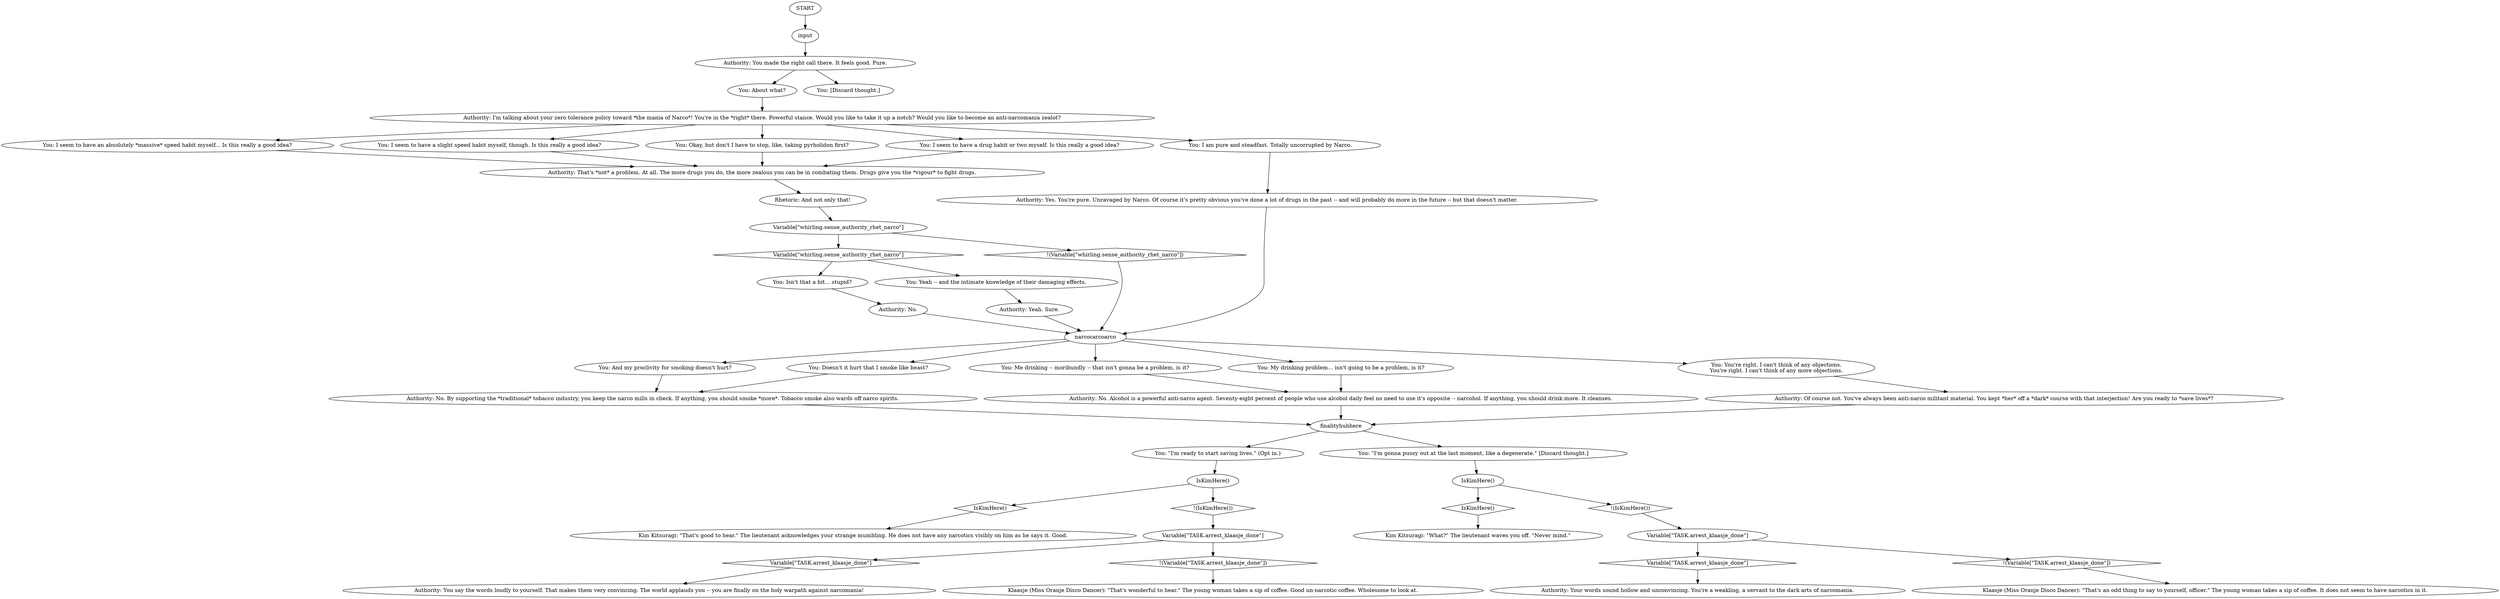 # WHIRLING F3 ORB / narcomania afterthought
# narcomania afterthought
# ==================================================
digraph G {
	  0 [label="START"];
	  1 [label="input"];
	  2 [label="Authority: Of course not. You've always been anti-narco militant material. You kept *her* off a *dark* course with that interjection! Are you ready to *save lives*?"];
	  3 [label="Klaasje (Miss Oranje Disco Dancer): \"That's wonderful to hear.\" The young woman takes a sip of coffee. Good un-narcotic coffee. Wholesome to look at."];
	  4 [label="You: And my proclivity for smoking doesn't hurt?"];
	  5 [label="Authority: You made the right call there. It feels good. Pure."];
	  6 [label="Authority: That's *not* a problem. At all. The more drugs you do, the more zealous you can be in combating them. Drugs give you the *vigour* to fight drugs."];
	  7 [label="You: Doesn't it hurt that I smoke like beast?"];
	  8 [label="You: I seem to have an absolutely *massive* speed habit myself... Is this really a good idea?"];
	  9 [label="You: Isn't that a bit... stupid?"];
	  10 [label="Authority: No. By supporting the *traditional* tobacco industry, you keep the narco mills in check. If anything, you should smoke *more*. Tobacco smoke also wards off narco spirits."];
	  11 [label="Authority: No."];
	  12 [label="You: About what?"];
	  13 [label="You: I am pure and steadfast. Totally uncorrupted by Narco."];
	  14 [label="Kim Kitsuragi: \"What?\" The lieutenant waves you off. \"Never mind.\""];
	  15 [label="You: Yeah -- and the intimate knowledge of their damaging effects."];
	  16 [label="Authority: Your words sound hollow and unconvincing. You're a weakling, a servant to the dark arts of narcomania."];
	  17 [label="Authority: No. Alcohol is a powerful anti-narco agent. Seventy-eight percent of people who use alcohol daily feel no need to use it's opposite -- narcohol. If anything, you should drink more. It cleanses."];
	  18 [label="Kim Kitsuragi: \"That's good to hear.\" The lieutenant acknowledges your strange mumbling. He does not have any narcotics visibly on him as he says it. Good."];
	  19 [label="You: [Discard thought.]"];
	  20 [label="Authority: I'm talking about your zero tolerance policy toward *the mania of Narco*! You're in the *right* there. Powerful stance. Would you like to take it up a notch? Would you like to become an anti-narcomania zealot?"];
	  21 [label="Rhetoric: And not only that!"];
	  22 [label="narcocarcoarco"];
	  23 [label="You: Me drinking -- moribundly -- that isn't gonna be a problem, is it?"];
	  24 [label="IsKimHere()"];
	  25 [label="IsKimHere()", shape=diamond];
	  26 [label="!(IsKimHere())", shape=diamond];
	  27 [label="Klaasje (Miss Oranje Disco Dancer): \"That's an odd thing to say to yourself, officer.\" The young woman takes a sip of coffee. It does not seem to have narcotics in it."];
	  28 [label="Authority: Yeah. Sure."];
	  29 [label="You: \"I'm ready to start saving lives.\" (Opt in.)"];
	  30 [label="You: You're right. I can't think of any objections.\nYou're right. I can't think of any more objections."];
	  31 [label="IsKimHere()"];
	  32 [label="IsKimHere()", shape=diamond];
	  33 [label="!(IsKimHere())", shape=diamond];
	  34 [label="Authority: You say the words loudly to yourself. That makes them very convincing. The world applauds you -- you are finally on the holy warpath against narcomania!"];
	  35 [label="Authority: Yes. You're pure. Unravaged by Narco. Of course it's pretty obvious you've done a lot of drugs in the past -- and will probably do more in the future -- but that doesn't matter."];
	  36 [label="You: I seem to have a slight speed habit myself, though. Is this really a good idea?"];
	  37 [label="You: Okay, but don't I have to stop, like, taking pyrholidon first?"];
	  38 [label="You: My drinking problem... isn't going to be a problem, is it?"];
	  39 [label="Variable[\"TASK.arrest_klaasje_done\"]"];
	  40 [label="Variable[\"TASK.arrest_klaasje_done\"]", shape=diamond];
	  41 [label="!(Variable[\"TASK.arrest_klaasje_done\"])", shape=diamond];
	  42 [label="Variable[\"TASK.arrest_klaasje_done\"]"];
	  43 [label="Variable[\"TASK.arrest_klaasje_done\"]", shape=diamond];
	  44 [label="!(Variable[\"TASK.arrest_klaasje_done\"])", shape=diamond];
	  46 [label="You: \"I'm gonna pussy out at the last moment, like a degenerate.\" [Discard thought.]"];
	  47 [label="You: I seem to have a drug habit or two myself. Is this really a good idea?"];
	  48 [label="Variable[\"whirling.sense_authority_rhet_narco\"]"];
	  49 [label="Variable[\"whirling.sense_authority_rhet_narco\"]", shape=diamond];
	  50 [label="!(Variable[\"whirling.sense_authority_rhet_narco\"])", shape=diamond];
	  51 [label="finalityhubhere"];
	  0 -> 1
	  1 -> 5
	  2 -> 51
	  4 -> 10
	  5 -> 19
	  5 -> 12
	  6 -> 21
	  7 -> 10
	  8 -> 6
	  9 -> 11
	  10 -> 51
	  11 -> 22
	  12 -> 20
	  13 -> 35
	  15 -> 28
	  17 -> 51
	  20 -> 36
	  20 -> 37
	  20 -> 8
	  20 -> 13
	  20 -> 47
	  21 -> 48
	  22 -> 4
	  22 -> 38
	  22 -> 7
	  22 -> 23
	  22 -> 30
	  23 -> 17
	  24 -> 25
	  24 -> 26
	  25 -> 18
	  26 -> 42
	  28 -> 22
	  29 -> 24
	  30 -> 2
	  31 -> 32
	  31 -> 33
	  32 -> 14
	  33 -> 39
	  35 -> 22
	  36 -> 6
	  37 -> 6
	  38 -> 17
	  39 -> 40
	  39 -> 41
	  40 -> 16
	  41 -> 27
	  42 -> 43
	  42 -> 44
	  43 -> 34
	  44 -> 3
	  46 -> 31
	  47 -> 6
	  48 -> 49
	  48 -> 50
	  49 -> 9
	  49 -> 15
	  50 -> 22
	  51 -> 29
	  51 -> 46
}


